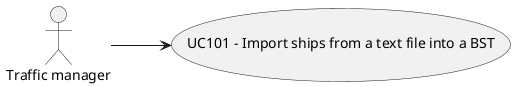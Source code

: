 @startuml

left to right direction

:Traffic manager: --> (UC101 - Import ships from a text file into a BST)
@enduml